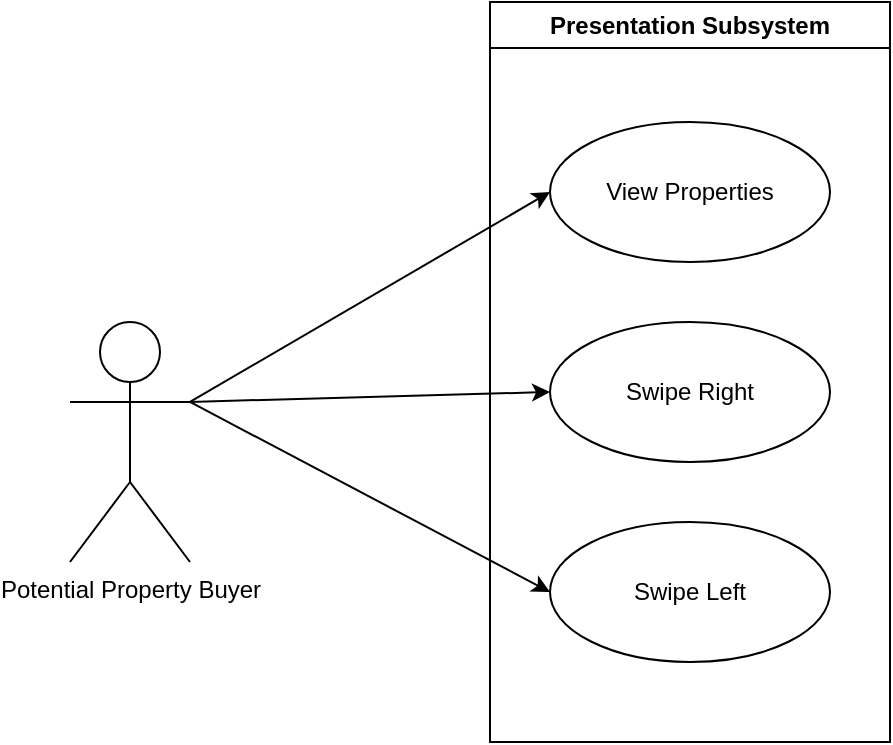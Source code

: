<mxfile>
    <diagram id="J0BVPanL6UoHwVZonEcy" name="Page-1">
        <mxGraphModel dx="1119" dy="656" grid="1" gridSize="10" guides="1" tooltips="1" connect="1" arrows="1" fold="1" page="1" pageScale="1" pageWidth="850" pageHeight="1100" math="0" shadow="0">
            <root>
                <mxCell id="0"/>
                <mxCell id="1" parent="0"/>
                <mxCell id="2" value="Presentation Subsystem" style="swimlane;whiteSpace=wrap;html=1;" vertex="1" parent="1">
                    <mxGeometry x="320" y="70" width="200" height="370" as="geometry"/>
                </mxCell>
                <mxCell id="4" value="View Properties" style="ellipse;whiteSpace=wrap;html=1;" vertex="1" parent="2">
                    <mxGeometry x="30" y="60" width="140" height="70" as="geometry"/>
                </mxCell>
                <mxCell id="5" value="Swipe Right" style="ellipse;whiteSpace=wrap;html=1;" vertex="1" parent="2">
                    <mxGeometry x="30" y="160" width="140" height="70" as="geometry"/>
                </mxCell>
                <mxCell id="6" value="Swipe Left" style="ellipse;whiteSpace=wrap;html=1;" vertex="1" parent="2">
                    <mxGeometry x="30" y="260" width="140" height="70" as="geometry"/>
                </mxCell>
                <mxCell id="7" style="edgeStyle=none;html=1;exitX=1;exitY=0.333;exitDx=0;exitDy=0;exitPerimeter=0;entryX=0;entryY=0.5;entryDx=0;entryDy=0;" edge="1" parent="1" source="3" target="4">
                    <mxGeometry relative="1" as="geometry"/>
                </mxCell>
                <mxCell id="8" style="edgeStyle=none;html=1;exitX=1;exitY=0.333;exitDx=0;exitDy=0;exitPerimeter=0;entryX=0;entryY=0.5;entryDx=0;entryDy=0;" edge="1" parent="1" source="3" target="5">
                    <mxGeometry relative="1" as="geometry"/>
                </mxCell>
                <mxCell id="9" style="edgeStyle=none;html=1;exitX=1;exitY=0.333;exitDx=0;exitDy=0;exitPerimeter=0;entryX=0;entryY=0.5;entryDx=0;entryDy=0;" edge="1" parent="1" source="3" target="6">
                    <mxGeometry relative="1" as="geometry"/>
                </mxCell>
                <mxCell id="3" value="Potential Property Buyer" style="shape=umlActor;verticalLabelPosition=bottom;verticalAlign=top;html=1;outlineConnect=0;" vertex="1" parent="1">
                    <mxGeometry x="110" y="230" width="60" height="120" as="geometry"/>
                </mxCell>
            </root>
        </mxGraphModel>
    </diagram>
</mxfile>
